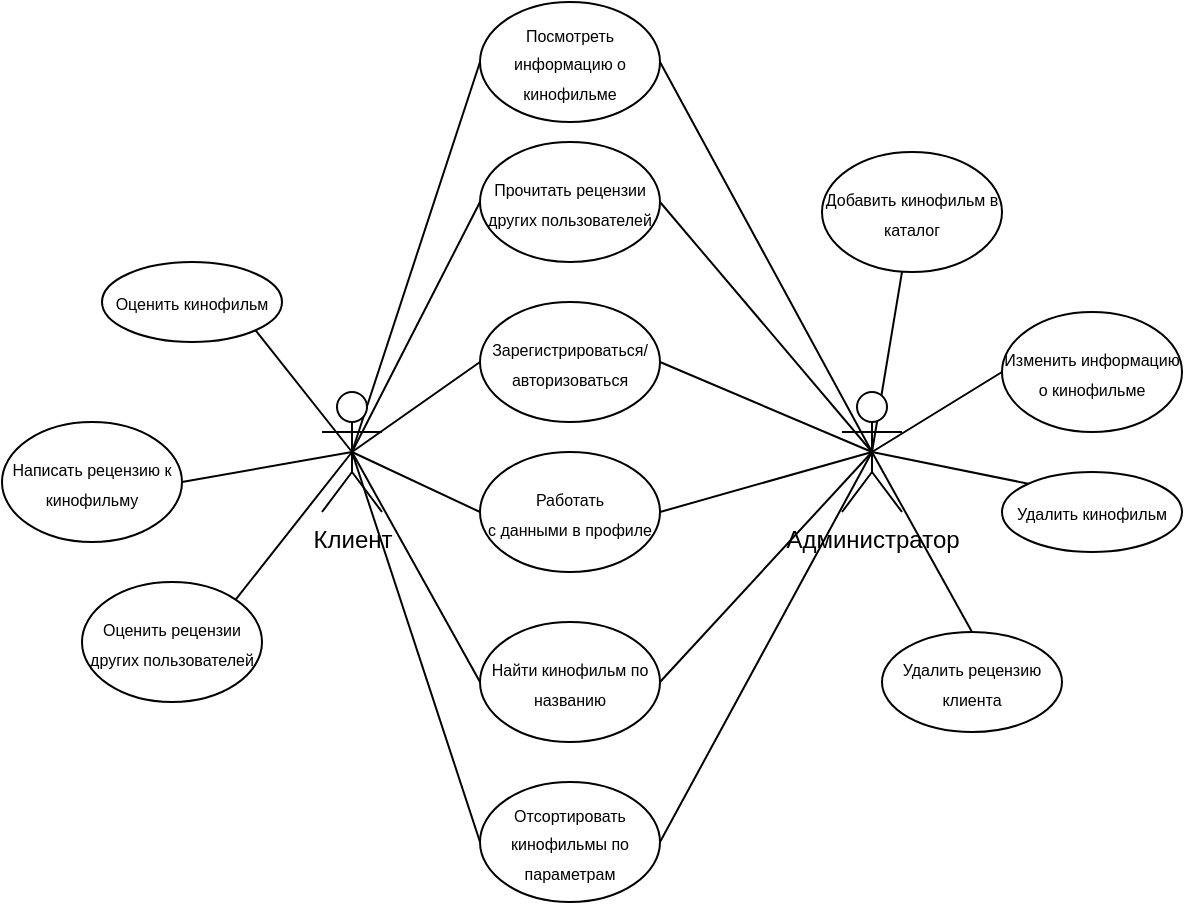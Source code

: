 <mxfile version="24.2.5" type="device">
  <diagram name="Страница — 1" id="cLS98KIUrg3zcf6zg0_d">
    <mxGraphModel dx="989" dy="538" grid="0" gridSize="10" guides="1" tooltips="1" connect="1" arrows="1" fold="1" page="1" pageScale="1" pageWidth="827" pageHeight="1169" math="0" shadow="0">
      <root>
        <mxCell id="0" />
        <mxCell id="1" parent="0" />
        <mxCell id="O5MOmxGE6WflzpSw0o6A-30" style="rounded=0;orthogonalLoop=1;jettySize=auto;html=1;exitX=0.5;exitY=0.5;exitDx=0;exitDy=0;exitPerimeter=0;entryX=0;entryY=0.5;entryDx=0;entryDy=0;endArrow=none;endFill=0;" edge="1" parent="1" source="O5MOmxGE6WflzpSw0o6A-1" target="O5MOmxGE6WflzpSw0o6A-7">
          <mxGeometry relative="1" as="geometry" />
        </mxCell>
        <mxCell id="O5MOmxGE6WflzpSw0o6A-31" style="rounded=0;orthogonalLoop=1;jettySize=auto;html=1;exitX=0.5;exitY=0.5;exitDx=0;exitDy=0;exitPerimeter=0;entryX=0;entryY=0.5;entryDx=0;entryDy=0;endArrow=none;endFill=0;" edge="1" parent="1" source="O5MOmxGE6WflzpSw0o6A-1" target="O5MOmxGE6WflzpSw0o6A-11">
          <mxGeometry relative="1" as="geometry" />
        </mxCell>
        <mxCell id="O5MOmxGE6WflzpSw0o6A-32" style="rounded=0;orthogonalLoop=1;jettySize=auto;html=1;exitX=0.5;exitY=0.5;exitDx=0;exitDy=0;exitPerimeter=0;entryX=0;entryY=0.5;entryDx=0;entryDy=0;endArrow=none;endFill=0;" edge="1" parent="1" source="O5MOmxGE6WflzpSw0o6A-1" target="O5MOmxGE6WflzpSw0o6A-16">
          <mxGeometry relative="1" as="geometry" />
        </mxCell>
        <mxCell id="O5MOmxGE6WflzpSw0o6A-33" style="rounded=0;orthogonalLoop=1;jettySize=auto;html=1;exitX=0.5;exitY=0.5;exitDx=0;exitDy=0;exitPerimeter=0;entryX=0;entryY=0.5;entryDx=0;entryDy=0;endArrow=none;endFill=0;" edge="1" parent="1" source="O5MOmxGE6WflzpSw0o6A-1" target="O5MOmxGE6WflzpSw0o6A-17">
          <mxGeometry relative="1" as="geometry" />
        </mxCell>
        <mxCell id="O5MOmxGE6WflzpSw0o6A-34" style="rounded=0;orthogonalLoop=1;jettySize=auto;html=1;exitX=0.5;exitY=0.5;exitDx=0;exitDy=0;exitPerimeter=0;entryX=0;entryY=0.5;entryDx=0;entryDy=0;endArrow=none;endFill=0;" edge="1" parent="1" source="O5MOmxGE6WflzpSw0o6A-1" target="O5MOmxGE6WflzpSw0o6A-18">
          <mxGeometry relative="1" as="geometry" />
        </mxCell>
        <mxCell id="O5MOmxGE6WflzpSw0o6A-35" style="rounded=0;orthogonalLoop=1;jettySize=auto;html=1;exitX=0.5;exitY=0.5;exitDx=0;exitDy=0;exitPerimeter=0;entryX=0;entryY=0.5;entryDx=0;entryDy=0;endArrow=none;endFill=0;" edge="1" parent="1" source="O5MOmxGE6WflzpSw0o6A-1" target="O5MOmxGE6WflzpSw0o6A-19">
          <mxGeometry relative="1" as="geometry" />
        </mxCell>
        <mxCell id="O5MOmxGE6WflzpSw0o6A-36" style="rounded=0;orthogonalLoop=1;jettySize=auto;html=1;exitX=0.5;exitY=0.5;exitDx=0;exitDy=0;exitPerimeter=0;entryX=1;entryY=0;entryDx=0;entryDy=0;endArrow=none;endFill=0;" edge="1" parent="1" source="O5MOmxGE6WflzpSw0o6A-1" target="O5MOmxGE6WflzpSw0o6A-10">
          <mxGeometry relative="1" as="geometry" />
        </mxCell>
        <mxCell id="O5MOmxGE6WflzpSw0o6A-37" style="rounded=0;orthogonalLoop=1;jettySize=auto;html=1;exitX=0.5;exitY=0.5;exitDx=0;exitDy=0;exitPerimeter=0;entryX=1;entryY=0.5;entryDx=0;entryDy=0;endArrow=none;endFill=0;" edge="1" parent="1" source="O5MOmxGE6WflzpSw0o6A-1" target="O5MOmxGE6WflzpSw0o6A-9">
          <mxGeometry relative="1" as="geometry" />
        </mxCell>
        <mxCell id="O5MOmxGE6WflzpSw0o6A-38" style="rounded=0;orthogonalLoop=1;jettySize=auto;html=1;exitX=0.5;exitY=0.5;exitDx=0;exitDy=0;exitPerimeter=0;entryX=1;entryY=1;entryDx=0;entryDy=0;endArrow=none;endFill=0;" edge="1" parent="1" source="O5MOmxGE6WflzpSw0o6A-1" target="O5MOmxGE6WflzpSw0o6A-8">
          <mxGeometry relative="1" as="geometry" />
        </mxCell>
        <mxCell id="O5MOmxGE6WflzpSw0o6A-1" value="Клиент" style="shape=umlActor;verticalLabelPosition=bottom;verticalAlign=top;html=1;outlineConnect=0;" vertex="1" parent="1">
          <mxGeometry x="290" y="300" width="30" height="60" as="geometry" />
        </mxCell>
        <mxCell id="O5MOmxGE6WflzpSw0o6A-20" style="rounded=0;orthogonalLoop=1;jettySize=auto;html=1;exitX=0.5;exitY=0.5;exitDx=0;exitDy=0;exitPerimeter=0;startArrow=none;startFill=0;endArrow=none;endFill=0;" edge="1" parent="1" source="O5MOmxGE6WflzpSw0o6A-2" target="O5MOmxGE6WflzpSw0o6A-12">
          <mxGeometry relative="1" as="geometry" />
        </mxCell>
        <mxCell id="O5MOmxGE6WflzpSw0o6A-21" style="rounded=0;orthogonalLoop=1;jettySize=auto;html=1;exitX=0.5;exitY=0.5;exitDx=0;exitDy=0;exitPerimeter=0;entryX=0;entryY=0.5;entryDx=0;entryDy=0;endArrow=none;endFill=0;jumpStyle=none;" edge="1" parent="1" source="O5MOmxGE6WflzpSw0o6A-2" target="O5MOmxGE6WflzpSw0o6A-13">
          <mxGeometry relative="1" as="geometry" />
        </mxCell>
        <mxCell id="O5MOmxGE6WflzpSw0o6A-22" style="rounded=0;orthogonalLoop=1;jettySize=auto;html=1;exitX=0.5;exitY=0.5;exitDx=0;exitDy=0;exitPerimeter=0;entryX=0;entryY=0;entryDx=0;entryDy=0;endArrow=none;endFill=0;" edge="1" parent="1" source="O5MOmxGE6WflzpSw0o6A-2" target="O5MOmxGE6WflzpSw0o6A-14">
          <mxGeometry relative="1" as="geometry" />
        </mxCell>
        <mxCell id="O5MOmxGE6WflzpSw0o6A-23" style="rounded=0;orthogonalLoop=1;jettySize=auto;html=1;exitX=0.5;exitY=0.5;exitDx=0;exitDy=0;exitPerimeter=0;entryX=0.5;entryY=0;entryDx=0;entryDy=0;endArrow=none;endFill=0;" edge="1" parent="1" source="O5MOmxGE6WflzpSw0o6A-2" target="O5MOmxGE6WflzpSw0o6A-15">
          <mxGeometry relative="1" as="geometry" />
        </mxCell>
        <mxCell id="O5MOmxGE6WflzpSw0o6A-24" style="rounded=0;orthogonalLoop=1;jettySize=auto;html=1;exitX=0.5;exitY=0.5;exitDx=0;exitDy=0;exitPerimeter=0;entryX=1;entryY=0.5;entryDx=0;entryDy=0;endArrow=none;endFill=0;" edge="1" parent="1" source="O5MOmxGE6WflzpSw0o6A-2" target="O5MOmxGE6WflzpSw0o6A-7">
          <mxGeometry relative="1" as="geometry" />
        </mxCell>
        <mxCell id="O5MOmxGE6WflzpSw0o6A-25" style="rounded=0;orthogonalLoop=1;jettySize=auto;html=1;exitX=0.5;exitY=0.5;exitDx=0;exitDy=0;exitPerimeter=0;entryX=1;entryY=0.5;entryDx=0;entryDy=0;endArrow=none;endFill=0;" edge="1" parent="1" source="O5MOmxGE6WflzpSw0o6A-2" target="O5MOmxGE6WflzpSw0o6A-11">
          <mxGeometry relative="1" as="geometry" />
        </mxCell>
        <mxCell id="O5MOmxGE6WflzpSw0o6A-26" style="rounded=0;orthogonalLoop=1;jettySize=auto;html=1;exitX=0.5;exitY=0.5;exitDx=0;exitDy=0;exitPerimeter=0;entryX=1;entryY=0.5;entryDx=0;entryDy=0;endArrow=none;endFill=0;" edge="1" parent="1" source="O5MOmxGE6WflzpSw0o6A-2" target="O5MOmxGE6WflzpSw0o6A-16">
          <mxGeometry relative="1" as="geometry" />
        </mxCell>
        <mxCell id="O5MOmxGE6WflzpSw0o6A-27" style="rounded=0;orthogonalLoop=1;jettySize=auto;html=1;exitX=0.5;exitY=0.5;exitDx=0;exitDy=0;exitPerimeter=0;entryX=1;entryY=0.5;entryDx=0;entryDy=0;endArrow=none;endFill=0;" edge="1" parent="1" source="O5MOmxGE6WflzpSw0o6A-2" target="O5MOmxGE6WflzpSw0o6A-17">
          <mxGeometry relative="1" as="geometry" />
        </mxCell>
        <mxCell id="O5MOmxGE6WflzpSw0o6A-28" style="rounded=0;orthogonalLoop=1;jettySize=auto;html=1;exitX=0.5;exitY=0.5;exitDx=0;exitDy=0;exitPerimeter=0;entryX=1;entryY=0.5;entryDx=0;entryDy=0;endArrow=none;endFill=0;" edge="1" parent="1" source="O5MOmxGE6WflzpSw0o6A-2" target="O5MOmxGE6WflzpSw0o6A-18">
          <mxGeometry relative="1" as="geometry" />
        </mxCell>
        <mxCell id="O5MOmxGE6WflzpSw0o6A-29" style="rounded=0;orthogonalLoop=1;jettySize=auto;html=1;exitX=0.5;exitY=0.5;exitDx=0;exitDy=0;exitPerimeter=0;entryX=1;entryY=0.5;entryDx=0;entryDy=0;endArrow=none;endFill=0;" edge="1" parent="1" source="O5MOmxGE6WflzpSw0o6A-2" target="O5MOmxGE6WflzpSw0o6A-19">
          <mxGeometry relative="1" as="geometry" />
        </mxCell>
        <mxCell id="O5MOmxGE6WflzpSw0o6A-2" value="Администратор" style="shape=umlActor;verticalLabelPosition=bottom;verticalAlign=top;html=1;outlineConnect=0;" vertex="1" parent="1">
          <mxGeometry x="550" y="300" width="30" height="60" as="geometry" />
        </mxCell>
        <mxCell id="O5MOmxGE6WflzpSw0o6A-7" value="&lt;font style=&quot;font-size: 8px;&quot; face=&quot;Helvetica&quot;&gt;&lt;span style=&quot;&quot;&gt;Посмотреть&lt;/span&gt;&lt;br style=&quot;&quot;&gt;&lt;span style=&quot;&quot;&gt;информацию о кинофильме&lt;/span&gt;&lt;/font&gt;" style="ellipse;whiteSpace=wrap;html=1;" vertex="1" parent="1">
          <mxGeometry x="369" y="105" width="90" height="60" as="geometry" />
        </mxCell>
        <mxCell id="O5MOmxGE6WflzpSw0o6A-8" value="&lt;span style=&quot;font-size: 8px;&quot;&gt;Оценить кинофильм&lt;/span&gt;" style="ellipse;whiteSpace=wrap;html=1;" vertex="1" parent="1">
          <mxGeometry x="180" y="235" width="90" height="40" as="geometry" />
        </mxCell>
        <mxCell id="O5MOmxGE6WflzpSw0o6A-9" value="&lt;span style=&quot;font-size: 8px;&quot;&gt;Написать рецензию к кинофильму&lt;/span&gt;" style="ellipse;whiteSpace=wrap;html=1;" vertex="1" parent="1">
          <mxGeometry x="130" y="315" width="90" height="60" as="geometry" />
        </mxCell>
        <mxCell id="O5MOmxGE6WflzpSw0o6A-10" value="&lt;span style=&quot;font-size: 8px;&quot;&gt;Оценить рецензии других пользователей&lt;/span&gt;" style="ellipse;whiteSpace=wrap;html=1;" vertex="1" parent="1">
          <mxGeometry x="170" y="395" width="90" height="60" as="geometry" />
        </mxCell>
        <mxCell id="O5MOmxGE6WflzpSw0o6A-11" value="&lt;span style=&quot;font-size: 8px;&quot;&gt;Прочитать рецензии других пользователей&lt;/span&gt;" style="ellipse;whiteSpace=wrap;html=1;" vertex="1" parent="1">
          <mxGeometry x="369" y="175" width="90" height="60" as="geometry" />
        </mxCell>
        <mxCell id="O5MOmxGE6WflzpSw0o6A-12" value="&lt;span style=&quot;font-size: 8px;&quot;&gt;Добавить кинофильм в каталог&lt;/span&gt;" style="ellipse;whiteSpace=wrap;html=1;" vertex="1" parent="1">
          <mxGeometry x="540" y="180" width="90" height="60" as="geometry" />
        </mxCell>
        <mxCell id="O5MOmxGE6WflzpSw0o6A-13" value="&lt;span style=&quot;font-size: 8px;&quot;&gt;Изменить информацию о кинофильме&lt;/span&gt;" style="ellipse;whiteSpace=wrap;html=1;" vertex="1" parent="1">
          <mxGeometry x="630" y="260" width="90" height="60" as="geometry" />
        </mxCell>
        <mxCell id="O5MOmxGE6WflzpSw0o6A-14" value="&lt;span style=&quot;font-size: 8px;&quot;&gt;Удалить кинофильм&lt;/span&gt;" style="ellipse;whiteSpace=wrap;html=1;" vertex="1" parent="1">
          <mxGeometry x="630" y="340" width="90" height="40" as="geometry" />
        </mxCell>
        <mxCell id="O5MOmxGE6WflzpSw0o6A-15" value="&lt;span style=&quot;font-size: 8px;&quot;&gt;Удалить рецензию клиента&lt;/span&gt;" style="ellipse;whiteSpace=wrap;html=1;" vertex="1" parent="1">
          <mxGeometry x="570" y="420" width="90" height="50" as="geometry" />
        </mxCell>
        <mxCell id="O5MOmxGE6WflzpSw0o6A-16" value="&lt;font style=&quot;font-size: 8px;&quot;&gt;Зарегистрироваться/авторизоваться&lt;/font&gt;" style="ellipse;whiteSpace=wrap;html=1;" vertex="1" parent="1">
          <mxGeometry x="369" y="255" width="90" height="60" as="geometry" />
        </mxCell>
        <mxCell id="O5MOmxGE6WflzpSw0o6A-17" value="&lt;font face=&quot;Helvetica&quot; style=&quot;font-size: 8px;&quot;&gt;&lt;span style=&quot;color: black;&quot;&gt;Работать&lt;br&gt;с данными в профиле&lt;/span&gt;&lt;br&gt;&lt;/font&gt;" style="ellipse;whiteSpace=wrap;html=1;" vertex="1" parent="1">
          <mxGeometry x="369" y="330" width="90" height="60" as="geometry" />
        </mxCell>
        <mxCell id="O5MOmxGE6WflzpSw0o6A-18" value="&lt;font style=&quot;font-size: 8px;&quot;&gt;Найти кинофильм по названию&lt;/font&gt;" style="ellipse;whiteSpace=wrap;html=1;" vertex="1" parent="1">
          <mxGeometry x="369" y="415" width="90" height="60" as="geometry" />
        </mxCell>
        <mxCell id="O5MOmxGE6WflzpSw0o6A-19" value="&lt;font style=&quot;font-size: 8px;&quot;&gt;Отсортировать кинофильмы по параметрам&lt;/font&gt;" style="ellipse;whiteSpace=wrap;html=1;" vertex="1" parent="1">
          <mxGeometry x="369" y="495" width="90" height="60" as="geometry" />
        </mxCell>
      </root>
    </mxGraphModel>
  </diagram>
</mxfile>
